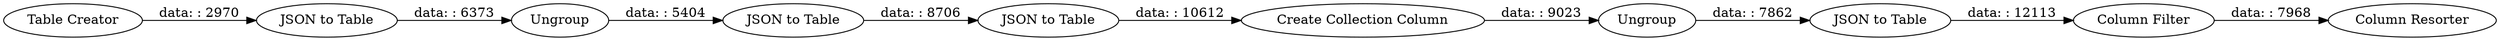 digraph {
	"6676365916914438395_13" [label="Column Resorter"]
	"6676365916914438395_6" [label=Ungroup]
	"6676365916914438395_10" [label=Ungroup]
	"6676365916914438395_7" [label="JSON to Table"]
	"6676365916914438395_11" [label="JSON to Table"]
	"6676365916914438395_1" [label="Table Creator"]
	"6676365916914438395_9" [label="Create Collection Column"]
	"6676365916914438395_8" [label="JSON to Table"]
	"6676365916914438395_12" [label="Column Filter"]
	"6676365916914438395_4" [label="JSON to Table"]
	"6676365916914438395_1" -> "6676365916914438395_4" [label="data: : 2970"]
	"6676365916914438395_8" -> "6676365916914438395_9" [label="data: : 10612"]
	"6676365916914438395_6" -> "6676365916914438395_7" [label="data: : 5404"]
	"6676365916914438395_12" -> "6676365916914438395_13" [label="data: : 7968"]
	"6676365916914438395_7" -> "6676365916914438395_8" [label="data: : 8706"]
	"6676365916914438395_4" -> "6676365916914438395_6" [label="data: : 6373"]
	"6676365916914438395_9" -> "6676365916914438395_10" [label="data: : 9023"]
	"6676365916914438395_10" -> "6676365916914438395_11" [label="data: : 7862"]
	"6676365916914438395_11" -> "6676365916914438395_12" [label="data: : 12113"]
	rankdir=LR
}
